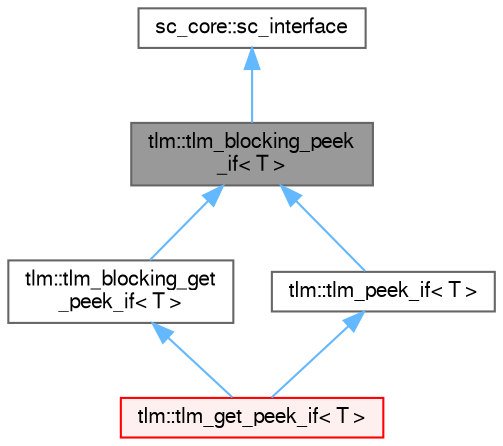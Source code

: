 digraph "tlm::tlm_blocking_peek_if&lt; T &gt;"
{
 // LATEX_PDF_SIZE
  bgcolor="transparent";
  edge [fontname=FreeSans,fontsize=10,labelfontname=FreeSans,labelfontsize=10];
  node [fontname=FreeSans,fontsize=10,shape=box,height=0.2,width=0.4];
  Node1 [id="Node000001",label="tlm::tlm_blocking_peek\l_if\< T \>",height=0.2,width=0.4,color="gray40", fillcolor="grey60", style="filled", fontcolor="black",tooltip=" "];
  Node2 -> Node1 [id="edge1_Node000001_Node000002",dir="back",color="steelblue1",style="solid",tooltip=" "];
  Node2 [id="Node000002",label="sc_core::sc_interface",height=0.2,width=0.4,color="gray40", fillcolor="white", style="filled",tooltip=" "];
  Node1 -> Node3 [id="edge2_Node000001_Node000003",dir="back",color="steelblue1",style="solid",tooltip=" "];
  Node3 [id="Node000003",label="tlm::tlm_blocking_get\l_peek_if\< T \>",height=0.2,width=0.4,color="gray40", fillcolor="white", style="filled",URL="$a01049.html",tooltip=" "];
  Node3 -> Node4 [id="edge3_Node000003_Node000004",dir="back",color="steelblue1",style="solid",tooltip=" "];
  Node4 [id="Node000004",label="tlm::tlm_get_peek_if\< T \>",height=0.2,width=0.4,color="red", fillcolor="#FFF0F0", style="filled",URL="$a01057.html",tooltip=" "];
  Node1 -> Node8 [id="edge4_Node000001_Node000008",dir="back",color="steelblue1",style="solid",tooltip=" "];
  Node8 [id="Node000008",label="tlm::tlm_peek_if\< T \>",height=0.2,width=0.4,color="gray40", fillcolor="white", style="filled",URL="$a01045.html",tooltip=" "];
  Node8 -> Node4 [id="edge5_Node000008_Node000004",dir="back",color="steelblue1",style="solid",tooltip=" "];
}
